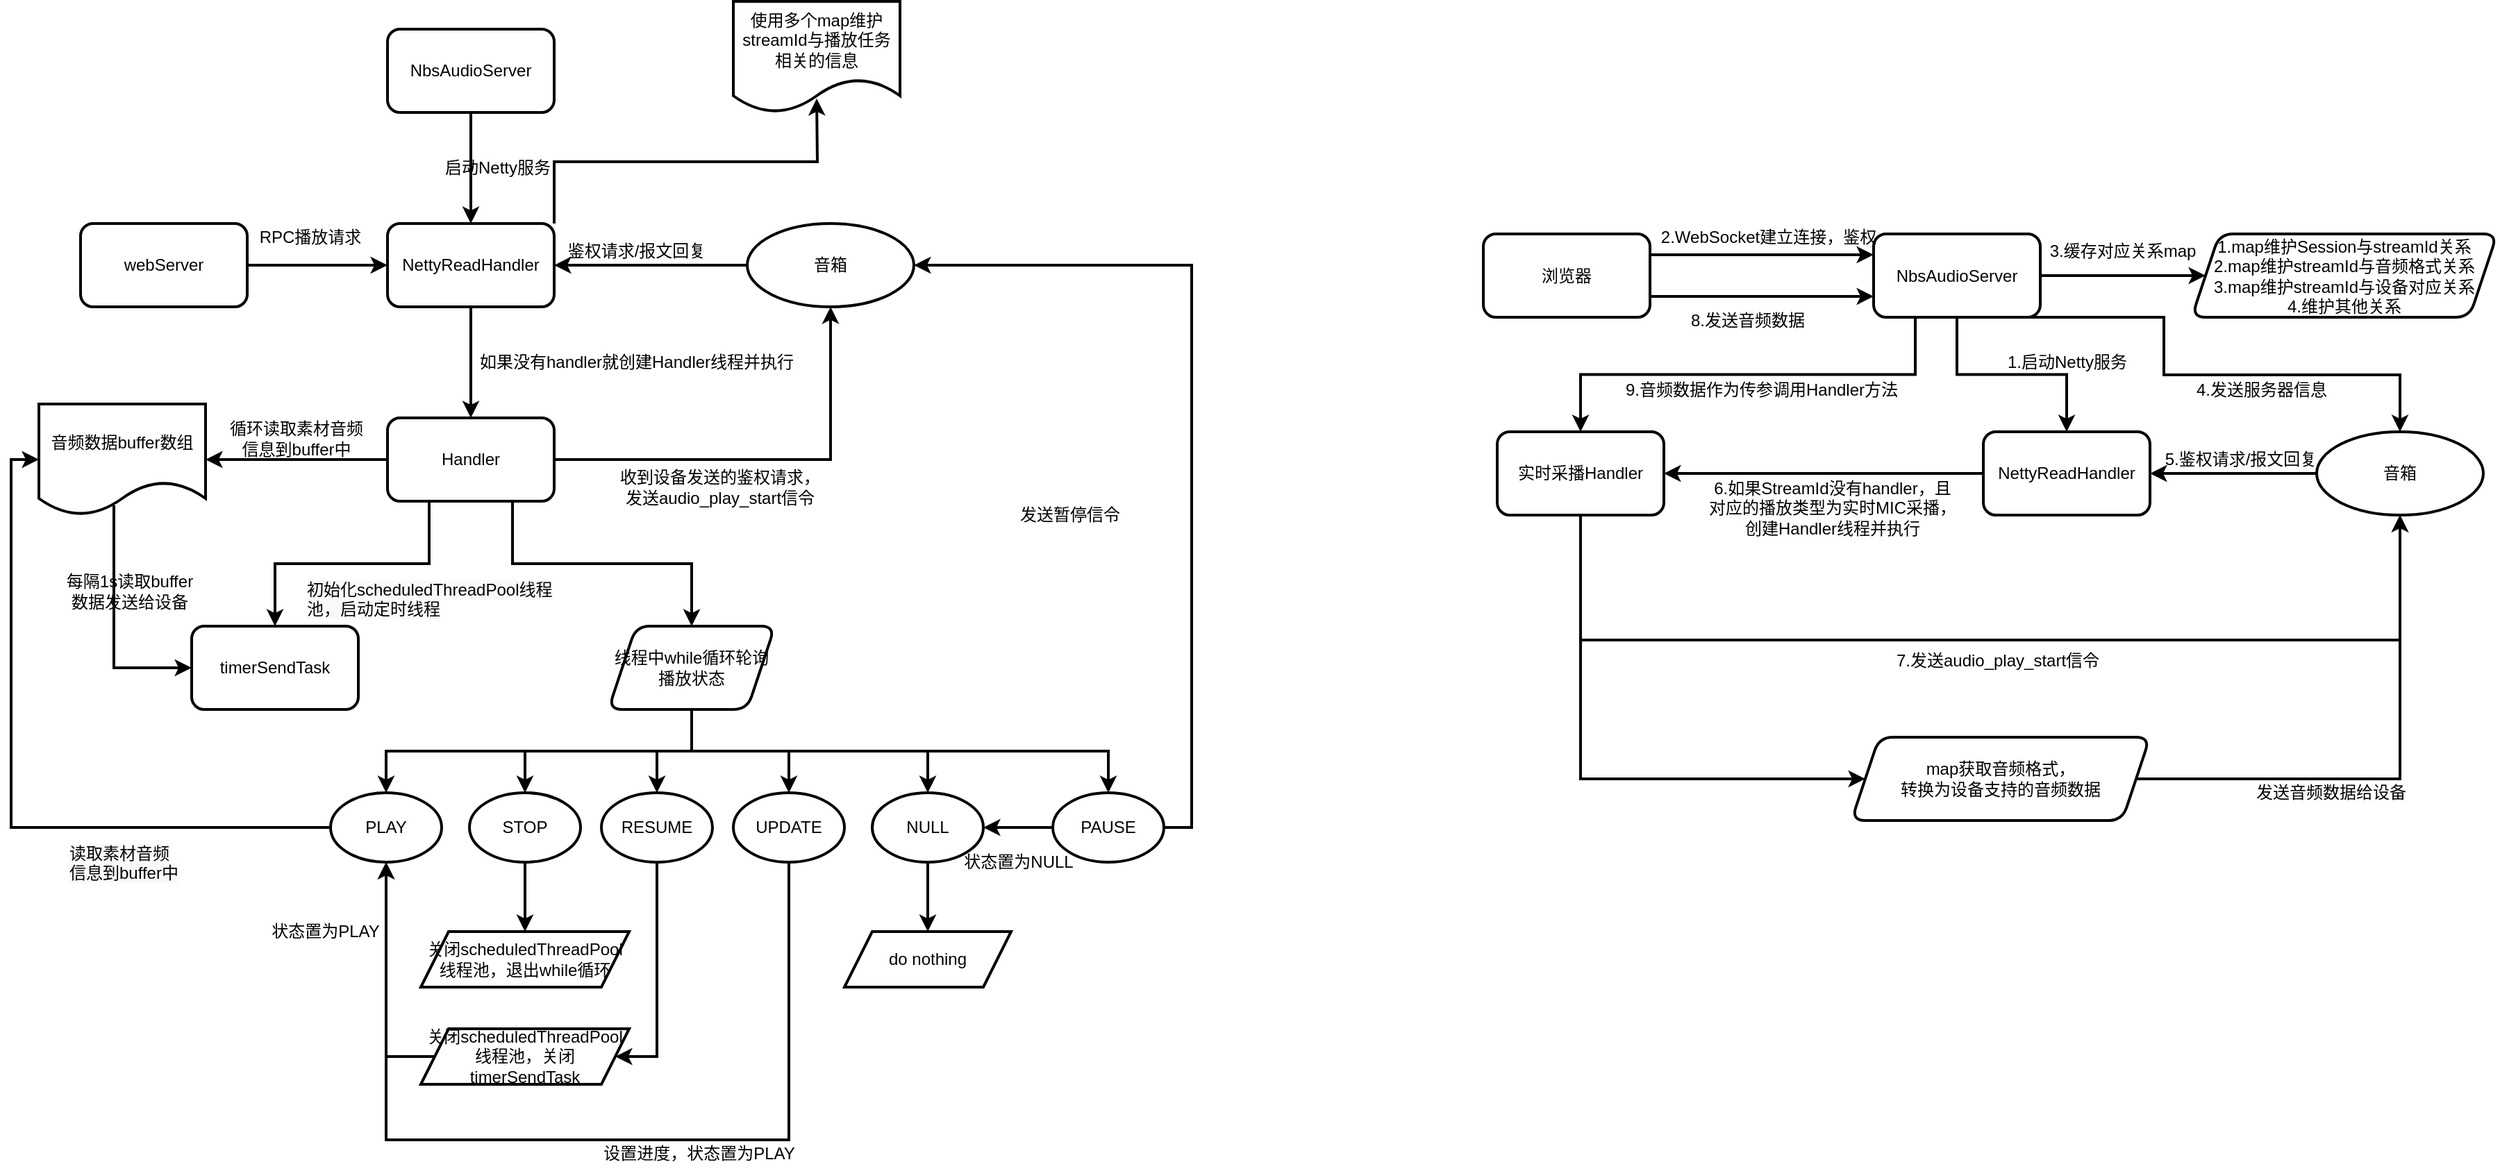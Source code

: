 <mxfile version="14.2.9" type="github">
  <diagram id="a7K1OrMy-mYx28GRE5xp" name="第 1 页">
    <mxGraphModel dx="1422" dy="772" grid="1" gridSize="10" guides="1" tooltips="1" connect="1" arrows="1" fold="1" page="1" pageScale="1" pageWidth="827" pageHeight="1169" math="0" shadow="0">
      <root>
        <mxCell id="0" />
        <mxCell id="1" parent="0" />
        <mxCell id="7iyE1nCS1IbG5LI7RIwc-4" value="" style="edgeStyle=orthogonalEdgeStyle;rounded=0;orthogonalLoop=1;jettySize=auto;html=1;sketch=0;shadow=0;strokeWidth=2;" edge="1" parent="1" source="7iyE1nCS1IbG5LI7RIwc-2" target="7iyE1nCS1IbG5LI7RIwc-3">
          <mxGeometry relative="1" as="geometry" />
        </mxCell>
        <mxCell id="7iyE1nCS1IbG5LI7RIwc-2" value="NbsAudioServer" style="rounded=1;whiteSpace=wrap;html=1;strokeWidth=2;fillWeight=4;hachureGap=8;hachureAngle=45;sketch=0;shadow=0;" vertex="1" parent="1">
          <mxGeometry x="291" y="120" width="120" height="60" as="geometry" />
        </mxCell>
        <mxCell id="7iyE1nCS1IbG5LI7RIwc-13" value="" style="edgeStyle=orthogonalEdgeStyle;rounded=0;orthogonalLoop=1;jettySize=auto;html=1;sketch=0;shadow=0;strokeWidth=2;" edge="1" parent="1" source="7iyE1nCS1IbG5LI7RIwc-3" target="7iyE1nCS1IbG5LI7RIwc-12">
          <mxGeometry relative="1" as="geometry" />
        </mxCell>
        <mxCell id="7iyE1nCS1IbG5LI7RIwc-26" style="edgeStyle=orthogonalEdgeStyle;rounded=0;orthogonalLoop=1;jettySize=auto;html=1;exitX=1;exitY=0;exitDx=0;exitDy=0;sketch=0;shadow=0;strokeWidth=2;" edge="1" parent="1" source="7iyE1nCS1IbG5LI7RIwc-3">
          <mxGeometry relative="1" as="geometry">
            <mxPoint x="600" y="170" as="targetPoint" />
          </mxGeometry>
        </mxCell>
        <mxCell id="7iyE1nCS1IbG5LI7RIwc-3" value="NettyReadHandler" style="rounded=1;whiteSpace=wrap;html=1;strokeWidth=2;fillWeight=4;hachureGap=8;hachureAngle=45;sketch=0;shadow=0;" vertex="1" parent="1">
          <mxGeometry x="291" y="260" width="120" height="60" as="geometry" />
        </mxCell>
        <mxCell id="7iyE1nCS1IbG5LI7RIwc-5" value="启动Netty服务" style="text;html=1;align=center;verticalAlign=middle;resizable=0;points=[];autosize=1;sketch=0;shadow=0;strokeWidth=2;" vertex="1" parent="1">
          <mxGeometry x="325" y="210" width="90" height="20" as="geometry" />
        </mxCell>
        <mxCell id="7iyE1nCS1IbG5LI7RIwc-7" style="edgeStyle=orthogonalEdgeStyle;rounded=0;orthogonalLoop=1;jettySize=auto;html=1;exitX=0;exitY=0.5;exitDx=0;exitDy=0;entryX=1;entryY=0.5;entryDx=0;entryDy=0;sketch=0;shadow=0;strokeWidth=2;" edge="1" parent="1" source="7iyE1nCS1IbG5LI7RIwc-6" target="7iyE1nCS1IbG5LI7RIwc-3">
          <mxGeometry relative="1" as="geometry" />
        </mxCell>
        <mxCell id="7iyE1nCS1IbG5LI7RIwc-6" value="音箱" style="ellipse;whiteSpace=wrap;html=1;strokeWidth=2;fillWeight=2;hachureGap=8;fillStyle=dots;sketch=0;shadow=0;" vertex="1" parent="1">
          <mxGeometry x="550" y="260" width="120" height="60" as="geometry" />
        </mxCell>
        <mxCell id="7iyE1nCS1IbG5LI7RIwc-8" value="鉴权请求/报文回复" style="text;html=1;align=center;verticalAlign=middle;resizable=0;points=[];autosize=1;sketch=0;shadow=0;strokeWidth=2;" vertex="1" parent="1">
          <mxGeometry x="415" y="270" width="110" height="20" as="geometry" />
        </mxCell>
        <mxCell id="7iyE1nCS1IbG5LI7RIwc-10" style="edgeStyle=orthogonalEdgeStyle;rounded=0;orthogonalLoop=1;jettySize=auto;html=1;exitX=1;exitY=0.5;exitDx=0;exitDy=0;entryX=0;entryY=0.5;entryDx=0;entryDy=0;sketch=0;shadow=0;strokeWidth=2;" edge="1" parent="1" source="7iyE1nCS1IbG5LI7RIwc-9" target="7iyE1nCS1IbG5LI7RIwc-3">
          <mxGeometry relative="1" as="geometry" />
        </mxCell>
        <mxCell id="7iyE1nCS1IbG5LI7RIwc-9" value="webServer" style="rounded=1;whiteSpace=wrap;html=1;strokeWidth=2;fillWeight=4;hachureGap=8;hachureAngle=45;sketch=0;shadow=0;" vertex="1" parent="1">
          <mxGeometry x="70" y="260" width="120" height="60" as="geometry" />
        </mxCell>
        <mxCell id="7iyE1nCS1IbG5LI7RIwc-11" value="RPC播放请求" style="text;html=1;align=center;verticalAlign=middle;resizable=0;points=[];autosize=1;sketch=0;shadow=0;strokeWidth=2;" vertex="1" parent="1">
          <mxGeometry x="190" y="260" width="90" height="20" as="geometry" />
        </mxCell>
        <mxCell id="7iyE1nCS1IbG5LI7RIwc-17" style="edgeStyle=orthogonalEdgeStyle;rounded=0;orthogonalLoop=1;jettySize=auto;html=1;exitX=1;exitY=0.5;exitDx=0;exitDy=0;entryX=0.5;entryY=1;entryDx=0;entryDy=0;sketch=0;shadow=0;strokeWidth=2;" edge="1" parent="1" source="7iyE1nCS1IbG5LI7RIwc-12" target="7iyE1nCS1IbG5LI7RIwc-6">
          <mxGeometry relative="1" as="geometry" />
        </mxCell>
        <mxCell id="7iyE1nCS1IbG5LI7RIwc-21" value="" style="edgeStyle=orthogonalEdgeStyle;rounded=0;orthogonalLoop=1;jettySize=auto;html=1;sketch=0;shadow=0;exitX=0.75;exitY=1;exitDx=0;exitDy=0;strokeWidth=2;" edge="1" parent="1" source="7iyE1nCS1IbG5LI7RIwc-12" target="7iyE1nCS1IbG5LI7RIwc-20">
          <mxGeometry relative="1" as="geometry" />
        </mxCell>
        <mxCell id="7iyE1nCS1IbG5LI7RIwc-24" value="" style="edgeStyle=orthogonalEdgeStyle;rounded=0;orthogonalLoop=1;jettySize=auto;html=1;sketch=0;shadow=0;strokeWidth=2;" edge="1" parent="1" source="7iyE1nCS1IbG5LI7RIwc-12" target="7iyE1nCS1IbG5LI7RIwc-23">
          <mxGeometry relative="1" as="geometry" />
        </mxCell>
        <mxCell id="7iyE1nCS1IbG5LI7RIwc-28" style="edgeStyle=orthogonalEdgeStyle;rounded=0;orthogonalLoop=1;jettySize=auto;html=1;exitX=0.25;exitY=1;exitDx=0;exitDy=0;sketch=0;shadow=0;strokeWidth=2;" edge="1" parent="1" source="7iyE1nCS1IbG5LI7RIwc-12" target="7iyE1nCS1IbG5LI7RIwc-30">
          <mxGeometry relative="1" as="geometry">
            <mxPoint x="120" y="530" as="targetPoint" />
          </mxGeometry>
        </mxCell>
        <mxCell id="7iyE1nCS1IbG5LI7RIwc-12" value="Handler" style="whiteSpace=wrap;html=1;rounded=1;strokeWidth=2;sketch=0;fillWeight=4;hachureGap=8;hachureAngle=45;shadow=0;" vertex="1" parent="1">
          <mxGeometry x="291" y="400" width="120" height="60" as="geometry" />
        </mxCell>
        <mxCell id="7iyE1nCS1IbG5LI7RIwc-14" value="如果没有handler就创建Handler线程并执行" style="text;html=1;align=center;verticalAlign=middle;resizable=0;points=[];autosize=1;sketch=0;shadow=0;strokeWidth=2;" vertex="1" parent="1">
          <mxGeometry x="350" y="350" width="240" height="20" as="geometry" />
        </mxCell>
        <mxCell id="7iyE1nCS1IbG5LI7RIwc-18" value="收到设备发送的鉴权请求，&lt;br&gt;发送audio_play_start信令" style="text;html=1;align=center;verticalAlign=middle;resizable=0;points=[];autosize=1;sketch=0;shadow=0;strokeWidth=2;" vertex="1" parent="1">
          <mxGeometry x="450" y="435" width="160" height="30" as="geometry" />
        </mxCell>
        <mxCell id="7iyE1nCS1IbG5LI7RIwc-44" style="edgeStyle=orthogonalEdgeStyle;rounded=0;sketch=0;orthogonalLoop=1;jettySize=auto;html=1;exitX=0.5;exitY=1;exitDx=0;exitDy=0;shadow=0;entryX=0.5;entryY=0;entryDx=0;entryDy=0;strokeWidth=2;" edge="1" parent="1" source="7iyE1nCS1IbG5LI7RIwc-20" target="7iyE1nCS1IbG5LI7RIwc-45">
          <mxGeometry relative="1" as="geometry">
            <mxPoint x="300" y="660" as="targetPoint" />
          </mxGeometry>
        </mxCell>
        <mxCell id="7iyE1nCS1IbG5LI7RIwc-48" style="edgeStyle=orthogonalEdgeStyle;rounded=0;sketch=0;orthogonalLoop=1;jettySize=auto;html=1;exitX=0.5;exitY=1;exitDx=0;exitDy=0;shadow=0;entryX=0.5;entryY=0;entryDx=0;entryDy=0;strokeWidth=2;" edge="1" parent="1" source="7iyE1nCS1IbG5LI7RIwc-20" target="7iyE1nCS1IbG5LI7RIwc-49">
          <mxGeometry relative="1" as="geometry">
            <mxPoint x="400" y="670" as="targetPoint" />
          </mxGeometry>
        </mxCell>
        <mxCell id="7iyE1nCS1IbG5LI7RIwc-52" style="edgeStyle=orthogonalEdgeStyle;rounded=0;sketch=0;orthogonalLoop=1;jettySize=auto;html=1;exitX=0.5;exitY=1;exitDx=0;exitDy=0;shadow=0;entryX=0.5;entryY=0;entryDx=0;entryDy=0;strokeWidth=2;" edge="1" parent="1" source="7iyE1nCS1IbG5LI7RIwc-20" target="7iyE1nCS1IbG5LI7RIwc-53">
          <mxGeometry relative="1" as="geometry">
            <mxPoint x="400" y="670" as="targetPoint" />
          </mxGeometry>
        </mxCell>
        <mxCell id="7iyE1nCS1IbG5LI7RIwc-58" style="edgeStyle=orthogonalEdgeStyle;rounded=0;sketch=0;orthogonalLoop=1;jettySize=auto;html=1;exitX=0.5;exitY=1;exitDx=0;exitDy=0;shadow=0;entryX=0.5;entryY=0;entryDx=0;entryDy=0;strokeWidth=2;" edge="1" parent="1" source="7iyE1nCS1IbG5LI7RIwc-20" target="7iyE1nCS1IbG5LI7RIwc-59">
          <mxGeometry relative="1" as="geometry">
            <mxPoint x="390" y="670" as="targetPoint" />
          </mxGeometry>
        </mxCell>
        <mxCell id="7iyE1nCS1IbG5LI7RIwc-62" style="edgeStyle=orthogonalEdgeStyle;rounded=0;sketch=0;orthogonalLoop=1;jettySize=auto;html=1;exitX=0.5;exitY=1;exitDx=0;exitDy=0;shadow=0;entryX=0.5;entryY=0;entryDx=0;entryDy=0;strokeWidth=2;" edge="1" parent="1" source="7iyE1nCS1IbG5LI7RIwc-20" target="7iyE1nCS1IbG5LI7RIwc-63">
          <mxGeometry relative="1" as="geometry">
            <mxPoint x="480" y="670" as="targetPoint" />
          </mxGeometry>
        </mxCell>
        <mxCell id="7iyE1nCS1IbG5LI7RIwc-73" style="edgeStyle=orthogonalEdgeStyle;rounded=0;sketch=0;orthogonalLoop=1;jettySize=auto;html=1;exitX=0.5;exitY=1;exitDx=0;exitDy=0;shadow=0;entryX=0.5;entryY=0;entryDx=0;entryDy=0;strokeWidth=2;" edge="1" parent="1" source="7iyE1nCS1IbG5LI7RIwc-20" target="7iyE1nCS1IbG5LI7RIwc-74">
          <mxGeometry relative="1" as="geometry">
            <mxPoint x="560" y="670" as="targetPoint" />
          </mxGeometry>
        </mxCell>
        <mxCell id="7iyE1nCS1IbG5LI7RIwc-20" value="线程中while循环轮询播放状态" style="shape=parallelogram;perimeter=parallelogramPerimeter;whiteSpace=wrap;html=1;fixedSize=1;rounded=1;strokeWidth=2;sketch=0;fillWeight=4;hachureGap=8;hachureAngle=45;shadow=0;" vertex="1" parent="1">
          <mxGeometry x="450" y="550" width="120" height="60" as="geometry" />
        </mxCell>
        <mxCell id="7iyE1nCS1IbG5LI7RIwc-42" style="edgeStyle=orthogonalEdgeStyle;rounded=0;orthogonalLoop=1;jettySize=auto;html=1;entryX=0;entryY=0.5;entryDx=0;entryDy=0;exitX=0.45;exitY=0.913;exitDx=0;exitDy=0;exitPerimeter=0;sketch=0;shadow=0;strokeWidth=2;" edge="1" parent="1" source="7iyE1nCS1IbG5LI7RIwc-23" target="7iyE1nCS1IbG5LI7RIwc-30">
          <mxGeometry relative="1" as="geometry" />
        </mxCell>
        <mxCell id="7iyE1nCS1IbG5LI7RIwc-23" value="音频数据buffer数组" style="shape=document;whiteSpace=wrap;html=1;boundedLbl=1;rounded=1;strokeWidth=2;sketch=0;fillWeight=4;hachureGap=8;hachureAngle=45;shadow=0;" vertex="1" parent="1">
          <mxGeometry x="40" y="390" width="120" height="80" as="geometry" />
        </mxCell>
        <mxCell id="7iyE1nCS1IbG5LI7RIwc-27" value="使用多个map维护streamId与播放任务相关的信息" style="shape=document;whiteSpace=wrap;html=1;boundedLbl=1;sketch=0;shadow=0;strokeWidth=2;" vertex="1" parent="1">
          <mxGeometry x="540" y="100" width="120" height="80" as="geometry" />
        </mxCell>
        <mxCell id="7iyE1nCS1IbG5LI7RIwc-30" value="timerSendTask" style="whiteSpace=wrap;html=1;rounded=1;strokeWidth=2;sketch=0;fillWeight=4;hachureGap=8;hachureAngle=45;shadow=0;" vertex="1" parent="1">
          <mxGeometry x="150" y="550" width="120" height="60" as="geometry" />
        </mxCell>
        <mxCell id="7iyE1nCS1IbG5LI7RIwc-39" value="&lt;span&gt;循环读取素材音频&lt;br&gt;信息到buffer中&lt;/span&gt;" style="text;html=1;align=center;verticalAlign=middle;resizable=0;points=[];autosize=1;sketch=0;shadow=0;strokeWidth=2;" vertex="1" parent="1">
          <mxGeometry x="170" y="400" width="110" height="30" as="geometry" />
        </mxCell>
        <mxCell id="7iyE1nCS1IbG5LI7RIwc-43" value="每隔1s读取buffer&lt;br&gt;数据发送给设备" style="text;html=1;align=center;verticalAlign=middle;resizable=0;points=[];autosize=1;sketch=0;shadow=0;strokeWidth=2;" vertex="1" parent="1">
          <mxGeometry x="50" y="510" width="110" height="30" as="geometry" />
        </mxCell>
        <mxCell id="7iyE1nCS1IbG5LI7RIwc-46" style="edgeStyle=orthogonalEdgeStyle;rounded=0;sketch=0;orthogonalLoop=1;jettySize=auto;html=1;exitX=0;exitY=0.5;exitDx=0;exitDy=0;entryX=0;entryY=0.5;entryDx=0;entryDy=0;shadow=0;strokeWidth=2;" edge="1" parent="1" source="7iyE1nCS1IbG5LI7RIwc-45" target="7iyE1nCS1IbG5LI7RIwc-23">
          <mxGeometry relative="1" as="geometry" />
        </mxCell>
        <mxCell id="7iyE1nCS1IbG5LI7RIwc-45" value="PLAY" style="ellipse;whiteSpace=wrap;html=1;shadow=0;sketch=0;strokeWidth=2;" vertex="1" parent="1">
          <mxGeometry x="250" y="670" width="80" height="50" as="geometry" />
        </mxCell>
        <mxCell id="7iyE1nCS1IbG5LI7RIwc-47" value="&lt;span style=&quot;color: rgb(0 , 0 , 0) ; font-family: &amp;#34;helvetica&amp;#34; ; font-size: 12px ; font-style: normal ; font-weight: 400 ; letter-spacing: normal ; text-align: center ; text-indent: 0px ; text-transform: none ; word-spacing: 0px ; background-color: rgb(248 , 249 , 250) ; display: inline ; float: none&quot;&gt;读取素材音频&lt;/span&gt;&lt;br style=&quot;color: rgb(0 , 0 , 0) ; font-family: &amp;#34;helvetica&amp;#34; ; font-size: 12px ; font-style: normal ; font-weight: 400 ; letter-spacing: normal ; text-align: center ; text-indent: 0px ; text-transform: none ; word-spacing: 0px ; background-color: rgb(248 , 249 , 250)&quot;&gt;&lt;span style=&quot;color: rgb(0 , 0 , 0) ; font-family: &amp;#34;helvetica&amp;#34; ; font-size: 12px ; font-style: normal ; font-weight: 400 ; letter-spacing: normal ; text-align: center ; text-indent: 0px ; text-transform: none ; word-spacing: 0px ; background-color: rgb(248 , 249 , 250) ; display: inline ; float: none&quot;&gt;信息到buffer中&lt;/span&gt;" style="text;whiteSpace=wrap;html=1;shadow=0;sketch=0;strokeWidth=2;" vertex="1" parent="1">
          <mxGeometry x="60" y="700" width="120" height="40" as="geometry" />
        </mxCell>
        <mxCell id="7iyE1nCS1IbG5LI7RIwc-50" style="edgeStyle=orthogonalEdgeStyle;rounded=0;sketch=0;orthogonalLoop=1;jettySize=auto;html=1;exitX=1;exitY=0.5;exitDx=0;exitDy=0;entryX=1;entryY=0.5;entryDx=0;entryDy=0;shadow=0;strokeWidth=2;" edge="1" parent="1" source="7iyE1nCS1IbG5LI7RIwc-49" target="7iyE1nCS1IbG5LI7RIwc-6">
          <mxGeometry relative="1" as="geometry" />
        </mxCell>
        <mxCell id="7iyE1nCS1IbG5LI7RIwc-54" style="edgeStyle=orthogonalEdgeStyle;rounded=0;sketch=0;orthogonalLoop=1;jettySize=auto;html=1;exitX=0;exitY=0.5;exitDx=0;exitDy=0;entryX=1;entryY=0.5;entryDx=0;entryDy=0;shadow=0;strokeWidth=2;" edge="1" parent="1" source="7iyE1nCS1IbG5LI7RIwc-49" target="7iyE1nCS1IbG5LI7RIwc-53">
          <mxGeometry relative="1" as="geometry" />
        </mxCell>
        <mxCell id="7iyE1nCS1IbG5LI7RIwc-49" value="PAUSE" style="ellipse;whiteSpace=wrap;html=1;shadow=0;sketch=0;strokeWidth=2;" vertex="1" parent="1">
          <mxGeometry x="770" y="670" width="80" height="50" as="geometry" />
        </mxCell>
        <mxCell id="7iyE1nCS1IbG5LI7RIwc-51" value="发送暂停信令" style="text;html=1;align=center;verticalAlign=middle;resizable=0;points=[];autosize=1;shadow=0;sketch=0;strokeWidth=2;" vertex="1" parent="1">
          <mxGeometry x="737" y="460" width="90" height="20" as="geometry" />
        </mxCell>
        <mxCell id="7iyE1nCS1IbG5LI7RIwc-56" style="edgeStyle=orthogonalEdgeStyle;rounded=0;sketch=0;orthogonalLoop=1;jettySize=auto;html=1;exitX=0.5;exitY=1;exitDx=0;exitDy=0;shadow=0;entryX=0.5;entryY=0;entryDx=0;entryDy=0;strokeWidth=2;" edge="1" parent="1" source="7iyE1nCS1IbG5LI7RIwc-53" target="7iyE1nCS1IbG5LI7RIwc-57">
          <mxGeometry relative="1" as="geometry">
            <mxPoint x="565" y="770" as="targetPoint" />
          </mxGeometry>
        </mxCell>
        <mxCell id="7iyE1nCS1IbG5LI7RIwc-53" value="NULL" style="ellipse;whiteSpace=wrap;html=1;shadow=0;sketch=0;strokeWidth=2;" vertex="1" parent="1">
          <mxGeometry x="640" y="670" width="80" height="50" as="geometry" />
        </mxCell>
        <mxCell id="7iyE1nCS1IbG5LI7RIwc-55" value="状态置为NULL" style="text;html=1;align=center;verticalAlign=middle;resizable=0;points=[];autosize=1;shadow=0;sketch=0;strokeWidth=2;" vertex="1" parent="1">
          <mxGeometry x="700" y="710" width="90" height="20" as="geometry" />
        </mxCell>
        <mxCell id="7iyE1nCS1IbG5LI7RIwc-57" value="do nothing" style="shape=parallelogram;perimeter=parallelogramPerimeter;whiteSpace=wrap;html=1;fixedSize=1;shadow=0;sketch=0;strokeWidth=2;" vertex="1" parent="1">
          <mxGeometry x="620" y="770" width="120" height="40" as="geometry" />
        </mxCell>
        <mxCell id="7iyE1nCS1IbG5LI7RIwc-68" style="edgeStyle=orthogonalEdgeStyle;rounded=0;sketch=0;orthogonalLoop=1;jettySize=auto;html=1;exitX=0.5;exitY=1;exitDx=0;exitDy=0;shadow=0;strokeWidth=2;" edge="1" parent="1" source="7iyE1nCS1IbG5LI7RIwc-59" target="7iyE1nCS1IbG5LI7RIwc-67">
          <mxGeometry relative="1" as="geometry" />
        </mxCell>
        <mxCell id="7iyE1nCS1IbG5LI7RIwc-59" value="STOP" style="ellipse;whiteSpace=wrap;html=1;shadow=0;sketch=0;strokeWidth=2;" vertex="1" parent="1">
          <mxGeometry x="350" y="670" width="80" height="50" as="geometry" />
        </mxCell>
        <mxCell id="7iyE1nCS1IbG5LI7RIwc-60" value="&lt;span style=&quot;color: rgb(0 , 0 , 0) ; font-family: &amp;#34;helvetica&amp;#34; ; font-size: 12px ; font-style: normal ; font-weight: 400 ; letter-spacing: normal ; text-align: center ; text-indent: 0px ; text-transform: none ; word-spacing: 0px ; background-color: rgb(248 , 249 , 250) ; display: inline ; float: none&quot;&gt;初始化scheduledThreadPool线程池，启动定时线程&lt;/span&gt;" style="text;whiteSpace=wrap;html=1;sketch=0;strokeWidth=2;" vertex="1" parent="1">
          <mxGeometry x="231" y="510" width="180" height="30" as="geometry" />
        </mxCell>
        <mxCell id="7iyE1nCS1IbG5LI7RIwc-70" style="edgeStyle=orthogonalEdgeStyle;rounded=0;sketch=0;orthogonalLoop=1;jettySize=auto;html=1;exitX=0.5;exitY=1;exitDx=0;exitDy=0;entryX=1;entryY=0.5;entryDx=0;entryDy=0;shadow=0;strokeWidth=2;" edge="1" parent="1" source="7iyE1nCS1IbG5LI7RIwc-63" target="7iyE1nCS1IbG5LI7RIwc-69">
          <mxGeometry relative="1" as="geometry">
            <Array as="points">
              <mxPoint x="485" y="860" />
            </Array>
          </mxGeometry>
        </mxCell>
        <mxCell id="7iyE1nCS1IbG5LI7RIwc-63" value="RESUME" style="ellipse;whiteSpace=wrap;html=1;shadow=0;sketch=0;strokeWidth=2;" vertex="1" parent="1">
          <mxGeometry x="445" y="670" width="80" height="50" as="geometry" />
        </mxCell>
        <mxCell id="7iyE1nCS1IbG5LI7RIwc-67" value="关闭&lt;span style=&quot;font-family: &amp;#34;helvetica&amp;#34;&quot;&gt;scheduledThreadPool线程池，退出while循环&lt;/span&gt;" style="shape=parallelogram;perimeter=parallelogramPerimeter;whiteSpace=wrap;html=1;fixedSize=1;shadow=0;sketch=0;strokeWidth=2;" vertex="1" parent="1">
          <mxGeometry x="315" y="770" width="150" height="40" as="geometry" />
        </mxCell>
        <mxCell id="7iyE1nCS1IbG5LI7RIwc-71" style="edgeStyle=orthogonalEdgeStyle;rounded=0;sketch=0;orthogonalLoop=1;jettySize=auto;html=1;exitX=0;exitY=0.5;exitDx=0;exitDy=0;entryX=0.5;entryY=1;entryDx=0;entryDy=0;shadow=0;strokeWidth=2;" edge="1" parent="1" source="7iyE1nCS1IbG5LI7RIwc-69" target="7iyE1nCS1IbG5LI7RIwc-45">
          <mxGeometry relative="1" as="geometry">
            <Array as="points">
              <mxPoint x="290" y="860" />
            </Array>
          </mxGeometry>
        </mxCell>
        <mxCell id="7iyE1nCS1IbG5LI7RIwc-69" value="关闭&lt;span style=&quot;font-family: &amp;#34;helvetica&amp;#34;&quot;&gt;scheduledThreadPool线程池，关闭&lt;/span&gt;&lt;span&gt;timerSendTask&lt;/span&gt;" style="shape=parallelogram;perimeter=parallelogramPerimeter;whiteSpace=wrap;html=1;fixedSize=1;shadow=0;sketch=0;strokeWidth=2;" vertex="1" parent="1">
          <mxGeometry x="315" y="840" width="150" height="40" as="geometry" />
        </mxCell>
        <mxCell id="7iyE1nCS1IbG5LI7RIwc-72" value="状态置为PLAY" style="text;html=1;align=center;verticalAlign=middle;resizable=0;points=[];autosize=1;shadow=0;sketch=0;strokeWidth=2;" vertex="1" parent="1">
          <mxGeometry x="201" y="760" width="90" height="20" as="geometry" />
        </mxCell>
        <mxCell id="7iyE1nCS1IbG5LI7RIwc-76" style="edgeStyle=orthogonalEdgeStyle;rounded=0;sketch=0;orthogonalLoop=1;jettySize=auto;html=1;exitX=0.5;exitY=1;exitDx=0;exitDy=0;entryX=0.5;entryY=1;entryDx=0;entryDy=0;shadow=0;strokeWidth=2;" edge="1" parent="1" source="7iyE1nCS1IbG5LI7RIwc-74" target="7iyE1nCS1IbG5LI7RIwc-45">
          <mxGeometry relative="1" as="geometry">
            <Array as="points">
              <mxPoint x="580" y="920" />
              <mxPoint x="290" y="920" />
            </Array>
          </mxGeometry>
        </mxCell>
        <mxCell id="7iyE1nCS1IbG5LI7RIwc-74" value="UPDATE" style="ellipse;whiteSpace=wrap;html=1;shadow=0;sketch=0;strokeWidth=2;" vertex="1" parent="1">
          <mxGeometry x="540" y="670" width="80" height="50" as="geometry" />
        </mxCell>
        <mxCell id="7iyE1nCS1IbG5LI7RIwc-77" value="设置进度，状态置为PLAY" style="text;html=1;align=center;verticalAlign=middle;resizable=0;points=[];autosize=1;sketch=0;strokeWidth=2;" vertex="1" parent="1">
          <mxGeometry x="440" y="920" width="150" height="20" as="geometry" />
        </mxCell>
        <mxCell id="7iyE1nCS1IbG5LI7RIwc-79" value="" style="edgeStyle=orthogonalEdgeStyle;rounded=0;orthogonalLoop=1;jettySize=auto;html=1;sketch=0;shadow=0;strokeWidth=2;" edge="1" parent="1" source="7iyE1nCS1IbG5LI7RIwc-80" target="7iyE1nCS1IbG5LI7RIwc-83">
          <mxGeometry relative="1" as="geometry" />
        </mxCell>
        <mxCell id="7iyE1nCS1IbG5LI7RIwc-135" value="" style="edgeStyle=orthogonalEdgeStyle;rounded=0;sketch=0;orthogonalLoop=1;jettySize=auto;html=1;shadow=0;strokeWidth=2;" edge="1" parent="1" source="7iyE1nCS1IbG5LI7RIwc-80" target="7iyE1nCS1IbG5LI7RIwc-134">
          <mxGeometry relative="1" as="geometry" />
        </mxCell>
        <mxCell id="7iyE1nCS1IbG5LI7RIwc-139" style="edgeStyle=orthogonalEdgeStyle;rounded=0;sketch=0;orthogonalLoop=1;jettySize=auto;html=1;exitX=0.25;exitY=1;exitDx=0;exitDy=0;entryX=0.5;entryY=0;entryDx=0;entryDy=0;shadow=0;strokeWidth=2;" edge="1" parent="1" source="7iyE1nCS1IbG5LI7RIwc-80" target="7iyE1nCS1IbG5LI7RIwc-95">
          <mxGeometry relative="1" as="geometry" />
        </mxCell>
        <mxCell id="7iyE1nCS1IbG5LI7RIwc-143" style="edgeStyle=orthogonalEdgeStyle;rounded=0;sketch=0;orthogonalLoop=1;jettySize=auto;html=1;exitX=0.75;exitY=1;exitDx=0;exitDy=0;shadow=0;strokeWidth=2;" edge="1" parent="1" source="7iyE1nCS1IbG5LI7RIwc-80" target="7iyE1nCS1IbG5LI7RIwc-86">
          <mxGeometry relative="1" as="geometry">
            <Array as="points">
              <mxPoint x="1570" y="328" />
              <mxPoint x="1570" y="369" />
              <mxPoint x="1740" y="369" />
            </Array>
          </mxGeometry>
        </mxCell>
        <mxCell id="7iyE1nCS1IbG5LI7RIwc-80" value="NbsAudioServer" style="rounded=1;whiteSpace=wrap;html=1;strokeWidth=2;fillWeight=4;hachureGap=8;hachureAngle=45;sketch=0;shadow=0;" vertex="1" parent="1">
          <mxGeometry x="1361" y="267.5" width="120" height="60" as="geometry" />
        </mxCell>
        <mxCell id="7iyE1nCS1IbG5LI7RIwc-81" value="" style="edgeStyle=orthogonalEdgeStyle;rounded=0;orthogonalLoop=1;jettySize=auto;html=1;sketch=0;shadow=0;strokeWidth=2;" edge="1" parent="1" source="7iyE1nCS1IbG5LI7RIwc-83" target="7iyE1nCS1IbG5LI7RIwc-95">
          <mxGeometry relative="1" as="geometry" />
        </mxCell>
        <mxCell id="7iyE1nCS1IbG5LI7RIwc-83" value="NettyReadHandler" style="rounded=1;whiteSpace=wrap;html=1;strokeWidth=2;fillWeight=4;hachureGap=8;hachureAngle=45;sketch=0;shadow=0;" vertex="1" parent="1">
          <mxGeometry x="1440" y="410" width="120" height="60" as="geometry" />
        </mxCell>
        <mxCell id="7iyE1nCS1IbG5LI7RIwc-84" value="1.启动Netty服务" style="text;html=1;align=center;verticalAlign=middle;resizable=0;points=[];autosize=1;sketch=0;shadow=0;strokeWidth=2;" vertex="1" parent="1">
          <mxGeometry x="1450" y="350" width="100" height="20" as="geometry" />
        </mxCell>
        <mxCell id="7iyE1nCS1IbG5LI7RIwc-85" style="edgeStyle=orthogonalEdgeStyle;rounded=0;orthogonalLoop=1;jettySize=auto;html=1;exitX=0;exitY=0.5;exitDx=0;exitDy=0;entryX=1;entryY=0.5;entryDx=0;entryDy=0;sketch=0;shadow=0;strokeWidth=2;" edge="1" parent="1" source="7iyE1nCS1IbG5LI7RIwc-86" target="7iyE1nCS1IbG5LI7RIwc-83">
          <mxGeometry relative="1" as="geometry" />
        </mxCell>
        <mxCell id="7iyE1nCS1IbG5LI7RIwc-86" value="音箱" style="ellipse;whiteSpace=wrap;html=1;strokeWidth=2;fillWeight=2;hachureGap=8;fillStyle=dots;sketch=0;shadow=0;" vertex="1" parent="1">
          <mxGeometry x="1680" y="410" width="120" height="60" as="geometry" />
        </mxCell>
        <mxCell id="7iyE1nCS1IbG5LI7RIwc-87" value="5.鉴权请求/报文回复" style="text;html=1;align=center;verticalAlign=middle;resizable=0;points=[];autosize=1;sketch=0;shadow=0;strokeWidth=2;" vertex="1" parent="1">
          <mxGeometry x="1565" y="420" width="120" height="20" as="geometry" />
        </mxCell>
        <mxCell id="7iyE1nCS1IbG5LI7RIwc-88" style="edgeStyle=orthogonalEdgeStyle;rounded=0;orthogonalLoop=1;jettySize=auto;html=1;exitX=1;exitY=0.25;exitDx=0;exitDy=0;entryX=0;entryY=0.25;entryDx=0;entryDy=0;sketch=0;shadow=0;strokeWidth=2;" edge="1" parent="1" source="7iyE1nCS1IbG5LI7RIwc-89" target="7iyE1nCS1IbG5LI7RIwc-80">
          <mxGeometry relative="1" as="geometry" />
        </mxCell>
        <mxCell id="7iyE1nCS1IbG5LI7RIwc-136" style="edgeStyle=orthogonalEdgeStyle;rounded=0;sketch=0;orthogonalLoop=1;jettySize=auto;html=1;exitX=1;exitY=0.75;exitDx=0;exitDy=0;entryX=0;entryY=0.75;entryDx=0;entryDy=0;shadow=0;strokeWidth=2;" edge="1" parent="1" source="7iyE1nCS1IbG5LI7RIwc-89" target="7iyE1nCS1IbG5LI7RIwc-80">
          <mxGeometry relative="1" as="geometry" />
        </mxCell>
        <mxCell id="7iyE1nCS1IbG5LI7RIwc-89" value="浏览器" style="rounded=1;whiteSpace=wrap;html=1;strokeWidth=2;fillWeight=4;hachureGap=8;hachureAngle=45;sketch=0;shadow=0;" vertex="1" parent="1">
          <mxGeometry x="1080" y="267.5" width="120" height="60" as="geometry" />
        </mxCell>
        <mxCell id="7iyE1nCS1IbG5LI7RIwc-90" value="2.WebSocket建立连接，鉴权" style="text;html=1;align=center;verticalAlign=middle;resizable=0;points=[];autosize=1;sketch=0;shadow=0;strokeWidth=2;" vertex="1" parent="1">
          <mxGeometry x="1200" y="260" width="170" height="20" as="geometry" />
        </mxCell>
        <mxCell id="7iyE1nCS1IbG5LI7RIwc-91" style="edgeStyle=orthogonalEdgeStyle;rounded=0;orthogonalLoop=1;jettySize=auto;html=1;exitX=0.5;exitY=1;exitDx=0;exitDy=0;entryX=0.5;entryY=1;entryDx=0;entryDy=0;sketch=0;shadow=0;strokeWidth=2;" edge="1" parent="1" source="7iyE1nCS1IbG5LI7RIwc-95" target="7iyE1nCS1IbG5LI7RIwc-86">
          <mxGeometry relative="1" as="geometry">
            <Array as="points">
              <mxPoint x="1150" y="560" />
              <mxPoint x="1740" y="560" />
            </Array>
          </mxGeometry>
        </mxCell>
        <mxCell id="7iyE1nCS1IbG5LI7RIwc-147" style="edgeStyle=orthogonalEdgeStyle;rounded=0;sketch=0;orthogonalLoop=1;jettySize=auto;html=1;exitX=0.5;exitY=1;exitDx=0;exitDy=0;shadow=0;strokeWidth=2;entryX=0;entryY=0.5;entryDx=0;entryDy=0;" edge="1" parent="1" source="7iyE1nCS1IbG5LI7RIwc-95" target="7iyE1nCS1IbG5LI7RIwc-148">
          <mxGeometry relative="1" as="geometry">
            <mxPoint x="1280" y="730" as="targetPoint" />
            <Array as="points">
              <mxPoint x="1150" y="660" />
            </Array>
          </mxGeometry>
        </mxCell>
        <mxCell id="7iyE1nCS1IbG5LI7RIwc-95" value="实时采播Handler" style="whiteSpace=wrap;html=1;rounded=1;strokeWidth=2;sketch=0;fillWeight=4;hachureGap=8;hachureAngle=45;shadow=0;" vertex="1" parent="1">
          <mxGeometry x="1090" y="410" width="120" height="60" as="geometry" />
        </mxCell>
        <mxCell id="7iyE1nCS1IbG5LI7RIwc-96" value="6.如果StreamId没有handler，且&lt;br&gt;对应的播放类型为实时MIC采播，&lt;br&gt;创建Handler线程并执行" style="text;html=1;align=center;verticalAlign=middle;resizable=0;points=[];autosize=1;sketch=0;shadow=0;strokeWidth=2;" vertex="1" parent="1">
          <mxGeometry x="1236" y="440" width="190" height="50" as="geometry" />
        </mxCell>
        <mxCell id="7iyE1nCS1IbG5LI7RIwc-97" value="7.发送audio_play_start信令" style="text;html=1;align=center;verticalAlign=middle;resizable=0;points=[];autosize=1;sketch=0;shadow=0;strokeWidth=2;" vertex="1" parent="1">
          <mxGeometry x="1370" y="565" width="160" height="20" as="geometry" />
        </mxCell>
        <mxCell id="7iyE1nCS1IbG5LI7RIwc-134" value="1.map维护Session与streamId关系&lt;br&gt;2.map维护streamId与音频格式关系&lt;br&gt;3.map维护streamId与设备对应关系&lt;br&gt;4.维护其他关系" style="shape=parallelogram;perimeter=parallelogramPerimeter;whiteSpace=wrap;html=1;fixedSize=1;rounded=1;shadow=0;strokeWidth=2;sketch=0;fillWeight=4;hachureGap=8;hachureAngle=45;" vertex="1" parent="1">
          <mxGeometry x="1590" y="267.5" width="220" height="60" as="geometry" />
        </mxCell>
        <mxCell id="7iyE1nCS1IbG5LI7RIwc-137" value="8.发送音频数据" style="text;html=1;align=center;verticalAlign=middle;resizable=0;points=[];autosize=1;" vertex="1" parent="1">
          <mxGeometry x="1220" y="320" width="100" height="20" as="geometry" />
        </mxCell>
        <mxCell id="7iyE1nCS1IbG5LI7RIwc-138" value="3.缓存对应关系map" style="text;html=1;align=center;verticalAlign=middle;resizable=0;points=[];autosize=1;" vertex="1" parent="1">
          <mxGeometry x="1480" y="270" width="120" height="20" as="geometry" />
        </mxCell>
        <mxCell id="7iyE1nCS1IbG5LI7RIwc-140" value="9.音频数据作为传参调用Handler方法" style="text;html=1;align=center;verticalAlign=middle;resizable=0;points=[];autosize=1;" vertex="1" parent="1">
          <mxGeometry x="1175" y="370" width="210" height="20" as="geometry" />
        </mxCell>
        <mxCell id="7iyE1nCS1IbG5LI7RIwc-144" value="4.发送服务器信息" style="text;html=1;align=center;verticalAlign=middle;resizable=0;points=[];autosize=1;" vertex="1" parent="1">
          <mxGeometry x="1585" y="370" width="110" height="20" as="geometry" />
        </mxCell>
        <mxCell id="7iyE1nCS1IbG5LI7RIwc-149" style="edgeStyle=orthogonalEdgeStyle;rounded=0;sketch=0;orthogonalLoop=1;jettySize=auto;html=1;exitX=1;exitY=0.5;exitDx=0;exitDy=0;entryX=0.5;entryY=1;entryDx=0;entryDy=0;shadow=0;strokeWidth=2;" edge="1" parent="1" source="7iyE1nCS1IbG5LI7RIwc-148" target="7iyE1nCS1IbG5LI7RIwc-86">
          <mxGeometry relative="1" as="geometry" />
        </mxCell>
        <mxCell id="7iyE1nCS1IbG5LI7RIwc-148" value="map获取音频格式，&lt;br&gt;转换为设备支持的音频数据" style="shape=parallelogram;perimeter=parallelogramPerimeter;whiteSpace=wrap;html=1;fixedSize=1;rounded=1;shadow=0;strokeWidth=2;sketch=0;fillWeight=4;hachureGap=8;hachureAngle=45;" vertex="1" parent="1">
          <mxGeometry x="1345" y="630" width="215" height="60" as="geometry" />
        </mxCell>
        <mxCell id="7iyE1nCS1IbG5LI7RIwc-150" value="发送音频数据给设备" style="text;html=1;align=center;verticalAlign=middle;resizable=0;points=[];autosize=1;" vertex="1" parent="1">
          <mxGeometry x="1630" y="660" width="120" height="20" as="geometry" />
        </mxCell>
      </root>
    </mxGraphModel>
  </diagram>
</mxfile>
